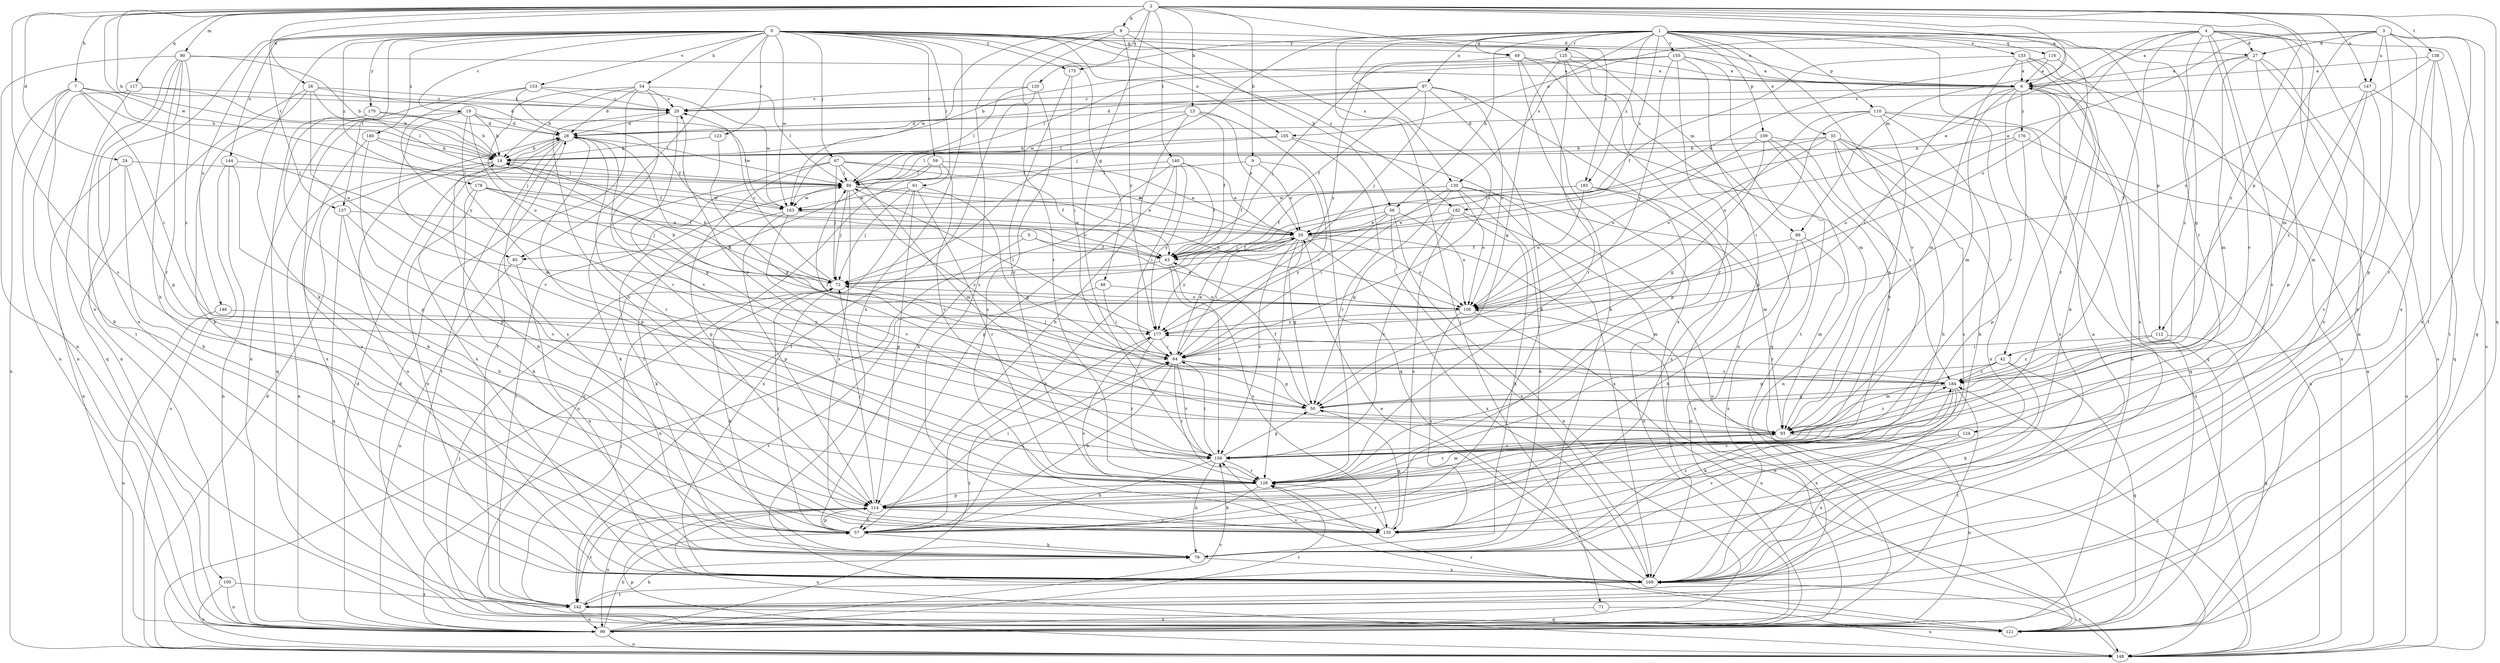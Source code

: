 strict digraph  {
0;
1;
2;
3;
4;
5;
6;
7;
8;
9;
13;
14;
19;
20;
24;
26;
27;
28;
33;
35;
42;
43;
48;
49;
50;
54;
56;
57;
59;
61;
64;
67;
71;
72;
79;
85;
86;
89;
90;
93;
97;
99;
100;
105;
106;
109;
110;
112;
114;
116;
117;
120;
121;
123;
124;
125;
128;
130;
133;
135;
137;
138;
140;
142;
144;
146;
147;
148;
153;
155;
156;
163;
169;
170;
175;
176;
177;
178;
180;
182;
183;
184;
0 -> 6  [label=a];
0 -> 19  [label=c];
0 -> 48  [label=g];
0 -> 49  [label=g];
0 -> 54  [label=h];
0 -> 59  [label=i];
0 -> 61  [label=i];
0 -> 67  [label=j];
0 -> 79  [label=k];
0 -> 85  [label=l];
0 -> 89  [label=m];
0 -> 100  [label=o];
0 -> 105  [label=o];
0 -> 123  [label=r];
0 -> 130  [label=s];
0 -> 137  [label=t];
0 -> 144  [label=u];
0 -> 146  [label=u];
0 -> 153  [label=v];
0 -> 163  [label=w];
0 -> 169  [label=x];
0 -> 170  [label=y];
0 -> 175  [label=y];
0 -> 178  [label=z];
0 -> 180  [label=z];
0 -> 182  [label=z];
1 -> 33  [label=e];
1 -> 42  [label=f];
1 -> 49  [label=g];
1 -> 56  [label=h];
1 -> 64  [label=i];
1 -> 71  [label=j];
1 -> 72  [label=j];
1 -> 97  [label=n];
1 -> 109  [label=p];
1 -> 110  [label=p];
1 -> 112  [label=p];
1 -> 116  [label=q];
1 -> 124  [label=r];
1 -> 125  [label=r];
1 -> 128  [label=r];
1 -> 130  [label=s];
1 -> 133  [label=s];
1 -> 155  [label=v];
1 -> 156  [label=v];
1 -> 175  [label=y];
1 -> 182  [label=z];
1 -> 183  [label=z];
2 -> 6  [label=a];
2 -> 7  [label=b];
2 -> 8  [label=b];
2 -> 9  [label=b];
2 -> 13  [label=b];
2 -> 14  [label=b];
2 -> 24  [label=d];
2 -> 26  [label=d];
2 -> 89  [label=m];
2 -> 90  [label=m];
2 -> 93  [label=m];
2 -> 117  [label=q];
2 -> 120  [label=q];
2 -> 121  [label=q];
2 -> 135  [label=s];
2 -> 137  [label=t];
2 -> 138  [label=t];
2 -> 140  [label=t];
2 -> 147  [label=u];
2 -> 156  [label=v];
2 -> 163  [label=w];
2 -> 183  [label=z];
2 -> 184  [label=z];
3 -> 6  [label=a];
3 -> 27  [label=d];
3 -> 35  [label=e];
3 -> 112  [label=p];
3 -> 114  [label=p];
3 -> 121  [label=q];
3 -> 142  [label=t];
3 -> 147  [label=u];
3 -> 169  [label=x];
4 -> 27  [label=d];
4 -> 35  [label=e];
4 -> 42  [label=f];
4 -> 50  [label=g];
4 -> 99  [label=n];
4 -> 105  [label=o];
4 -> 106  [label=o];
4 -> 135  [label=s];
4 -> 148  [label=u];
4 -> 156  [label=v];
4 -> 169  [label=x];
5 -> 43  [label=f];
5 -> 85  [label=l];
5 -> 99  [label=n];
5 -> 106  [label=o];
6 -> 20  [label=c];
6 -> 64  [label=i];
6 -> 93  [label=m];
6 -> 99  [label=n];
6 -> 121  [label=q];
6 -> 169  [label=x];
6 -> 176  [label=y];
7 -> 14  [label=b];
7 -> 20  [label=c];
7 -> 64  [label=i];
7 -> 79  [label=k];
7 -> 85  [label=l];
7 -> 99  [label=n];
7 -> 148  [label=u];
8 -> 27  [label=d];
8 -> 56  [label=h];
8 -> 128  [label=r];
8 -> 135  [label=s];
8 -> 163  [label=w];
8 -> 177  [label=y];
9 -> 35  [label=e];
9 -> 43  [label=f];
9 -> 64  [label=i];
9 -> 86  [label=l];
13 -> 28  [label=d];
13 -> 35  [label=e];
13 -> 43  [label=f];
13 -> 57  [label=h];
13 -> 86  [label=l];
13 -> 121  [label=q];
14 -> 86  [label=l];
14 -> 99  [label=n];
14 -> 169  [label=x];
19 -> 14  [label=b];
19 -> 28  [label=d];
19 -> 93  [label=m];
19 -> 106  [label=o];
19 -> 156  [label=v];
19 -> 163  [label=w];
19 -> 169  [label=x];
20 -> 28  [label=d];
20 -> 156  [label=v];
24 -> 50  [label=g];
24 -> 57  [label=h];
24 -> 86  [label=l];
24 -> 99  [label=n];
26 -> 20  [label=c];
26 -> 28  [label=d];
26 -> 79  [label=k];
26 -> 86  [label=l];
26 -> 99  [label=n];
26 -> 106  [label=o];
27 -> 6  [label=a];
27 -> 93  [label=m];
27 -> 114  [label=p];
27 -> 148  [label=u];
27 -> 169  [label=x];
27 -> 184  [label=z];
28 -> 14  [label=b];
28 -> 50  [label=g];
28 -> 86  [label=l];
28 -> 114  [label=p];
28 -> 128  [label=r];
28 -> 135  [label=s];
28 -> 142  [label=t];
28 -> 169  [label=x];
33 -> 14  [label=b];
33 -> 43  [label=f];
33 -> 57  [label=h];
33 -> 106  [label=o];
33 -> 135  [label=s];
33 -> 148  [label=u];
33 -> 156  [label=v];
33 -> 169  [label=x];
35 -> 43  [label=f];
35 -> 50  [label=g];
35 -> 57  [label=h];
35 -> 64  [label=i];
35 -> 93  [label=m];
35 -> 106  [label=o];
35 -> 128  [label=r];
35 -> 156  [label=v];
35 -> 169  [label=x];
35 -> 177  [label=y];
42 -> 50  [label=g];
42 -> 79  [label=k];
42 -> 93  [label=m];
42 -> 121  [label=q];
42 -> 184  [label=z];
43 -> 72  [label=j];
43 -> 135  [label=s];
43 -> 156  [label=v];
48 -> 64  [label=i];
48 -> 106  [label=o];
48 -> 142  [label=t];
49 -> 6  [label=a];
49 -> 79  [label=k];
49 -> 93  [label=m];
49 -> 169  [label=x];
49 -> 177  [label=y];
50 -> 43  [label=f];
50 -> 93  [label=m];
54 -> 14  [label=b];
54 -> 20  [label=c];
54 -> 28  [label=d];
54 -> 72  [label=j];
54 -> 86  [label=l];
54 -> 128  [label=r];
54 -> 142  [label=t];
56 -> 35  [label=e];
56 -> 72  [label=j];
56 -> 99  [label=n];
56 -> 106  [label=o];
56 -> 169  [label=x];
56 -> 177  [label=y];
57 -> 64  [label=i];
57 -> 72  [label=j];
57 -> 79  [label=k];
57 -> 86  [label=l];
57 -> 114  [label=p];
59 -> 35  [label=e];
59 -> 86  [label=l];
59 -> 121  [label=q];
59 -> 148  [label=u];
59 -> 156  [label=v];
61 -> 50  [label=g];
61 -> 72  [label=j];
61 -> 114  [label=p];
61 -> 128  [label=r];
61 -> 163  [label=w];
61 -> 169  [label=x];
64 -> 28  [label=d];
64 -> 35  [label=e];
64 -> 50  [label=g];
64 -> 57  [label=h];
64 -> 72  [label=j];
64 -> 128  [label=r];
64 -> 156  [label=v];
64 -> 184  [label=z];
67 -> 35  [label=e];
67 -> 43  [label=f];
67 -> 72  [label=j];
67 -> 79  [label=k];
67 -> 86  [label=l];
67 -> 93  [label=m];
67 -> 114  [label=p];
71 -> 99  [label=n];
71 -> 148  [label=u];
72 -> 14  [label=b];
72 -> 20  [label=c];
72 -> 79  [label=k];
72 -> 106  [label=o];
79 -> 169  [label=x];
79 -> 184  [label=z];
85 -> 99  [label=n];
85 -> 169  [label=x];
86 -> 35  [label=e];
86 -> 72  [label=j];
86 -> 106  [label=o];
86 -> 135  [label=s];
86 -> 163  [label=w];
86 -> 184  [label=z];
89 -> 43  [label=f];
89 -> 57  [label=h];
89 -> 93  [label=m];
89 -> 169  [label=x];
90 -> 6  [label=a];
90 -> 14  [label=b];
90 -> 57  [label=h];
90 -> 99  [label=n];
90 -> 128  [label=r];
90 -> 142  [label=t];
90 -> 169  [label=x];
90 -> 184  [label=z];
93 -> 20  [label=c];
93 -> 99  [label=n];
93 -> 128  [label=r];
93 -> 156  [label=v];
93 -> 184  [label=z];
97 -> 20  [label=c];
97 -> 28  [label=d];
97 -> 43  [label=f];
97 -> 57  [label=h];
97 -> 72  [label=j];
97 -> 106  [label=o];
97 -> 114  [label=p];
97 -> 163  [label=w];
99 -> 28  [label=d];
99 -> 57  [label=h];
99 -> 128  [label=r];
99 -> 148  [label=u];
99 -> 156  [label=v];
99 -> 177  [label=y];
100 -> 99  [label=n];
100 -> 142  [label=t];
100 -> 148  [label=u];
105 -> 14  [label=b];
105 -> 86  [label=l];
105 -> 128  [label=r];
105 -> 148  [label=u];
106 -> 14  [label=b];
106 -> 135  [label=s];
106 -> 148  [label=u];
106 -> 177  [label=y];
109 -> 14  [label=b];
109 -> 50  [label=g];
109 -> 99  [label=n];
109 -> 106  [label=o];
109 -> 128  [label=r];
109 -> 184  [label=z];
110 -> 28  [label=d];
110 -> 64  [label=i];
110 -> 79  [label=k];
110 -> 93  [label=m];
110 -> 106  [label=o];
110 -> 121  [label=q];
110 -> 148  [label=u];
112 -> 64  [label=i];
112 -> 121  [label=q];
112 -> 184  [label=z];
114 -> 57  [label=h];
114 -> 64  [label=i];
114 -> 72  [label=j];
114 -> 99  [label=n];
114 -> 135  [label=s];
114 -> 142  [label=t];
114 -> 148  [label=u];
116 -> 6  [label=a];
116 -> 35  [label=e];
116 -> 169  [label=x];
117 -> 14  [label=b];
117 -> 20  [label=c];
117 -> 99  [label=n];
117 -> 121  [label=q];
120 -> 20  [label=c];
120 -> 86  [label=l];
120 -> 135  [label=s];
120 -> 142  [label=t];
121 -> 28  [label=d];
121 -> 72  [label=j];
121 -> 106  [label=o];
121 -> 128  [label=r];
123 -> 14  [label=b];
123 -> 50  [label=g];
124 -> 135  [label=s];
124 -> 156  [label=v];
124 -> 169  [label=x];
125 -> 6  [label=a];
125 -> 50  [label=g];
125 -> 72  [label=j];
125 -> 99  [label=n];
125 -> 121  [label=q];
125 -> 128  [label=r];
128 -> 20  [label=c];
128 -> 57  [label=h];
128 -> 93  [label=m];
128 -> 114  [label=p];
130 -> 50  [label=g];
130 -> 64  [label=i];
130 -> 79  [label=k];
130 -> 93  [label=m];
130 -> 106  [label=o];
130 -> 163  [label=w];
130 -> 169  [label=x];
133 -> 6  [label=a];
133 -> 43  [label=f];
133 -> 79  [label=k];
133 -> 93  [label=m];
133 -> 128  [label=r];
133 -> 148  [label=u];
135 -> 14  [label=b];
135 -> 50  [label=g];
135 -> 128  [label=r];
137 -> 35  [label=e];
137 -> 57  [label=h];
137 -> 121  [label=q];
137 -> 156  [label=v];
138 -> 6  [label=a];
138 -> 106  [label=o];
138 -> 128  [label=r];
138 -> 142  [label=t];
138 -> 169  [label=x];
140 -> 35  [label=e];
140 -> 43  [label=f];
140 -> 57  [label=h];
140 -> 64  [label=i];
140 -> 86  [label=l];
140 -> 114  [label=p];
140 -> 177  [label=y];
142 -> 72  [label=j];
142 -> 79  [label=k];
142 -> 86  [label=l];
142 -> 99  [label=n];
142 -> 121  [label=q];
144 -> 57  [label=h];
144 -> 86  [label=l];
144 -> 99  [label=n];
144 -> 148  [label=u];
146 -> 148  [label=u];
146 -> 177  [label=y];
147 -> 20  [label=c];
147 -> 93  [label=m];
147 -> 121  [label=q];
147 -> 135  [label=s];
147 -> 184  [label=z];
148 -> 6  [label=a];
148 -> 28  [label=d];
148 -> 114  [label=p];
148 -> 169  [label=x];
148 -> 184  [label=z];
153 -> 20  [label=c];
153 -> 43  [label=f];
153 -> 99  [label=n];
153 -> 163  [label=w];
153 -> 177  [label=y];
155 -> 6  [label=a];
155 -> 14  [label=b];
155 -> 86  [label=l];
155 -> 114  [label=p];
155 -> 128  [label=r];
155 -> 142  [label=t];
155 -> 177  [label=y];
156 -> 50  [label=g];
156 -> 57  [label=h];
156 -> 64  [label=i];
156 -> 79  [label=k];
156 -> 128  [label=r];
163 -> 35  [label=e];
163 -> 79  [label=k];
163 -> 114  [label=p];
163 -> 156  [label=v];
169 -> 6  [label=a];
169 -> 35  [label=e];
169 -> 142  [label=t];
169 -> 156  [label=v];
170 -> 14  [label=b];
170 -> 28  [label=d];
170 -> 114  [label=p];
170 -> 121  [label=q];
175 -> 64  [label=i];
175 -> 128  [label=r];
176 -> 14  [label=b];
176 -> 106  [label=o];
176 -> 114  [label=p];
176 -> 148  [label=u];
177 -> 64  [label=i];
177 -> 86  [label=l];
177 -> 128  [label=r];
177 -> 135  [label=s];
178 -> 43  [label=f];
178 -> 72  [label=j];
178 -> 79  [label=k];
178 -> 163  [label=w];
178 -> 169  [label=x];
180 -> 14  [label=b];
180 -> 43  [label=f];
180 -> 114  [label=p];
180 -> 169  [label=x];
182 -> 35  [label=e];
182 -> 79  [label=k];
182 -> 99  [label=n];
182 -> 135  [label=s];
182 -> 156  [label=v];
183 -> 43  [label=f];
183 -> 99  [label=n];
183 -> 106  [label=o];
183 -> 135  [label=s];
183 -> 163  [label=w];
184 -> 50  [label=g];
184 -> 79  [label=k];
184 -> 86  [label=l];
184 -> 142  [label=t];
184 -> 169  [label=x];
184 -> 177  [label=y];
}
